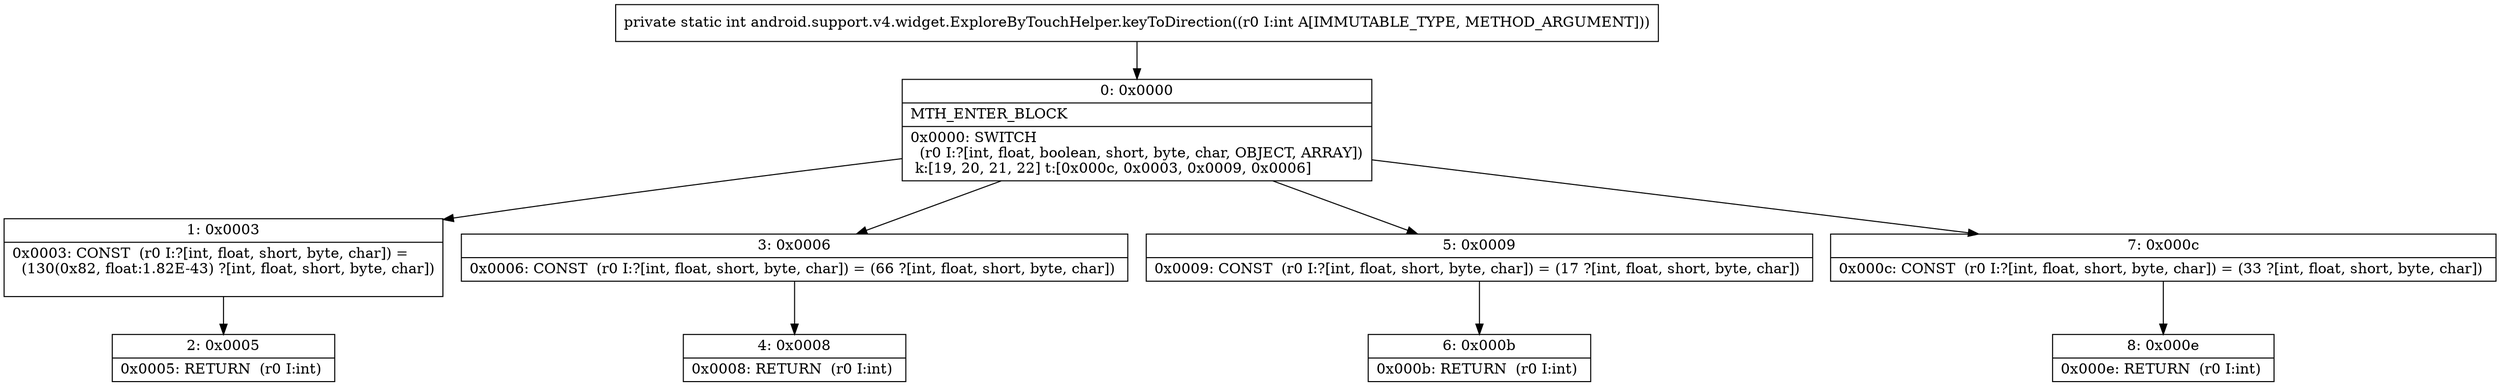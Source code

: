 digraph "CFG forandroid.support.v4.widget.ExploreByTouchHelper.keyToDirection(I)I" {
Node_0 [shape=record,label="{0\:\ 0x0000|MTH_ENTER_BLOCK\l|0x0000: SWITCH  \l  (r0 I:?[int, float, boolean, short, byte, char, OBJECT, ARRAY])\l k:[19, 20, 21, 22] t:[0x000c, 0x0003, 0x0009, 0x0006] \l}"];
Node_1 [shape=record,label="{1\:\ 0x0003|0x0003: CONST  (r0 I:?[int, float, short, byte, char]) = \l  (130(0x82, float:1.82E\-43) ?[int, float, short, byte, char])\l \l}"];
Node_2 [shape=record,label="{2\:\ 0x0005|0x0005: RETURN  (r0 I:int) \l}"];
Node_3 [shape=record,label="{3\:\ 0x0006|0x0006: CONST  (r0 I:?[int, float, short, byte, char]) = (66 ?[int, float, short, byte, char]) \l}"];
Node_4 [shape=record,label="{4\:\ 0x0008|0x0008: RETURN  (r0 I:int) \l}"];
Node_5 [shape=record,label="{5\:\ 0x0009|0x0009: CONST  (r0 I:?[int, float, short, byte, char]) = (17 ?[int, float, short, byte, char]) \l}"];
Node_6 [shape=record,label="{6\:\ 0x000b|0x000b: RETURN  (r0 I:int) \l}"];
Node_7 [shape=record,label="{7\:\ 0x000c|0x000c: CONST  (r0 I:?[int, float, short, byte, char]) = (33 ?[int, float, short, byte, char]) \l}"];
Node_8 [shape=record,label="{8\:\ 0x000e|0x000e: RETURN  (r0 I:int) \l}"];
MethodNode[shape=record,label="{private static int android.support.v4.widget.ExploreByTouchHelper.keyToDirection((r0 I:int A[IMMUTABLE_TYPE, METHOD_ARGUMENT])) }"];
MethodNode -> Node_0;
Node_0 -> Node_1;
Node_0 -> Node_3;
Node_0 -> Node_5;
Node_0 -> Node_7;
Node_1 -> Node_2;
Node_3 -> Node_4;
Node_5 -> Node_6;
Node_7 -> Node_8;
}

